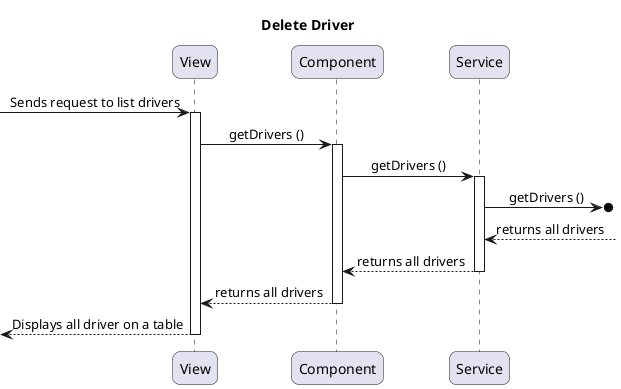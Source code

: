 @startuml Delete Driver

skinparam sequenceMessageAlign center
skinparam RoundCorner 15
title Delete Driver

participant View as v
participant Component as c
participant Service as s


[-> v: Sends request to list drivers
activate v

v -> c: getDrivers ()
activate c

c -> s: getDrivers ()
activate s

s ->o]: getDrivers ()

s<--]: returns all drivers

s --> c: returns all drivers
deactivate s

c --> v: returns all drivers
deactivate c

v -->[ : Displays all driver on a table
deactivate v



